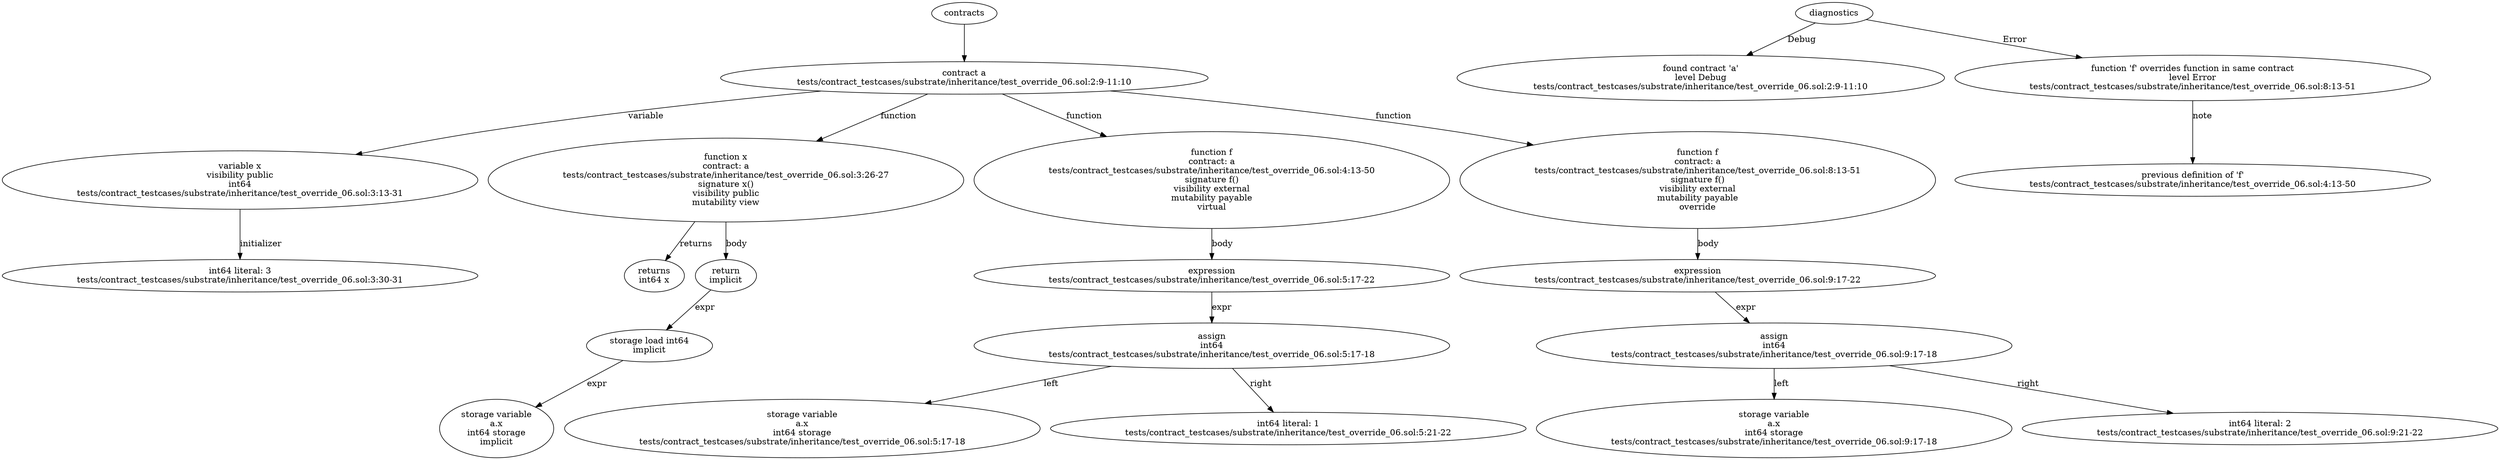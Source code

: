 strict digraph "tests/contract_testcases/substrate/inheritance/test_override_06.sol" {
	contract [label="contract a\ntests/contract_testcases/substrate/inheritance/test_override_06.sol:2:9-11:10"]
	var [label="variable x\nvisibility public\nint64\ntests/contract_testcases/substrate/inheritance/test_override_06.sol:3:13-31"]
	number_literal [label="int64 literal: 3\ntests/contract_testcases/substrate/inheritance/test_override_06.sol:3:30-31"]
	x [label="function x\ncontract: a\ntests/contract_testcases/substrate/inheritance/test_override_06.sol:3:26-27\nsignature x()\nvisibility public\nmutability view"]
	returns [label="returns\nint64 x"]
	return [label="return\nimplicit"]
	storage_load [label="storage load int64\nimplicit"]
	storage_var [label="storage variable\na.x\nint64 storage\nimplicit"]
	f [label="function f\ncontract: a\ntests/contract_testcases/substrate/inheritance/test_override_06.sol:4:13-50\nsignature f()\nvisibility external\nmutability payable\nvirtual"]
	expr [label="expression\ntests/contract_testcases/substrate/inheritance/test_override_06.sol:5:17-22"]
	assign [label="assign\nint64\ntests/contract_testcases/substrate/inheritance/test_override_06.sol:5:17-18"]
	storage_var_12 [label="storage variable\na.x\nint64 storage\ntests/contract_testcases/substrate/inheritance/test_override_06.sol:5:17-18"]
	number_literal_13 [label="int64 literal: 1\ntests/contract_testcases/substrate/inheritance/test_override_06.sol:5:21-22"]
	f_14 [label="function f\ncontract: a\ntests/contract_testcases/substrate/inheritance/test_override_06.sol:8:13-51\nsignature f()\nvisibility external\nmutability payable\noverride"]
	expr_15 [label="expression\ntests/contract_testcases/substrate/inheritance/test_override_06.sol:9:17-22"]
	assign_16 [label="assign\nint64\ntests/contract_testcases/substrate/inheritance/test_override_06.sol:9:17-18"]
	storage_var_17 [label="storage variable\na.x\nint64 storage\ntests/contract_testcases/substrate/inheritance/test_override_06.sol:9:17-18"]
	number_literal_18 [label="int64 literal: 2\ntests/contract_testcases/substrate/inheritance/test_override_06.sol:9:21-22"]
	diagnostic [label="found contract 'a'\nlevel Debug\ntests/contract_testcases/substrate/inheritance/test_override_06.sol:2:9-11:10"]
	diagnostic_21 [label="function 'f' overrides function in same contract\nlevel Error\ntests/contract_testcases/substrate/inheritance/test_override_06.sol:8:13-51"]
	note [label="previous definition of 'f'\ntests/contract_testcases/substrate/inheritance/test_override_06.sol:4:13-50"]
	contracts -> contract
	contract -> var [label="variable"]
	var -> number_literal [label="initializer"]
	contract -> x [label="function"]
	x -> returns [label="returns"]
	x -> return [label="body"]
	return -> storage_load [label="expr"]
	storage_load -> storage_var [label="expr"]
	contract -> f [label="function"]
	f -> expr [label="body"]
	expr -> assign [label="expr"]
	assign -> storage_var_12 [label="left"]
	assign -> number_literal_13 [label="right"]
	contract -> f_14 [label="function"]
	f_14 -> expr_15 [label="body"]
	expr_15 -> assign_16 [label="expr"]
	assign_16 -> storage_var_17 [label="left"]
	assign_16 -> number_literal_18 [label="right"]
	diagnostics -> diagnostic [label="Debug"]
	diagnostics -> diagnostic_21 [label="Error"]
	diagnostic_21 -> note [label="note"]
}
